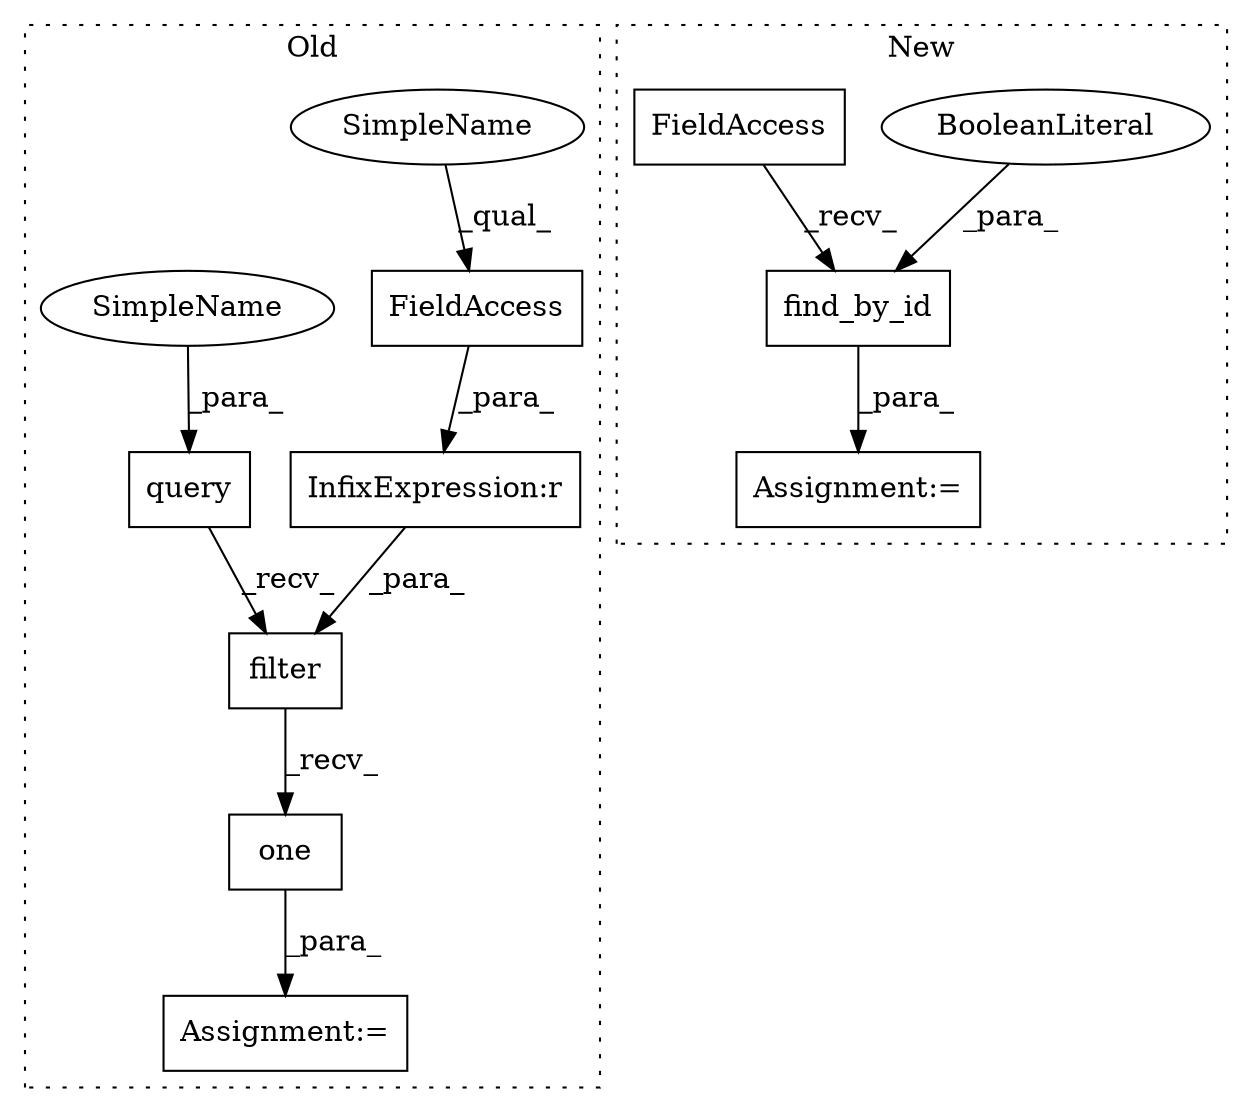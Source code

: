 digraph G {
subgraph cluster0 {
1 [label="filter" a="32" s="9464,9502" l="7,1" shape="box"];
5 [label="query" a="32" s="9446,9462" l="6,1" shape="box"];
6 [label="InfixExpression:r" a="27" s="9490" l="4" shape="box"];
7 [label="FieldAccess" a="22" s="9471" l="19" shape="box"];
8 [label="Assignment:=" a="7" s="10087" l="1" shape="box"];
10 [label="one" a="32" s="9701" l="5" shape="box"];
11 [label="SimpleName" a="42" s="9471" l="10" shape="ellipse"];
12 [label="SimpleName" a="42" s="9452" l="10" shape="ellipse"];
label = "Old";
style="dotted";
}
subgraph cluster1 {
2 [label="find_by_id" a="32" s="5197,5230" l="11,1" shape="box"];
3 [label="BooleanLiteral" a="9" s="5225" l="5" shape="ellipse"];
4 [label="FieldAccess" a="22" s="5179" l="17" shape="box"];
9 [label="Assignment:=" a="7" s="5178" l="1" shape="box"];
label = "New";
style="dotted";
}
1 -> 10 [label="_recv_"];
2 -> 9 [label="_para_"];
3 -> 2 [label="_para_"];
4 -> 2 [label="_recv_"];
5 -> 1 [label="_recv_"];
6 -> 1 [label="_para_"];
7 -> 6 [label="_para_"];
10 -> 8 [label="_para_"];
11 -> 7 [label="_qual_"];
12 -> 5 [label="_para_"];
}